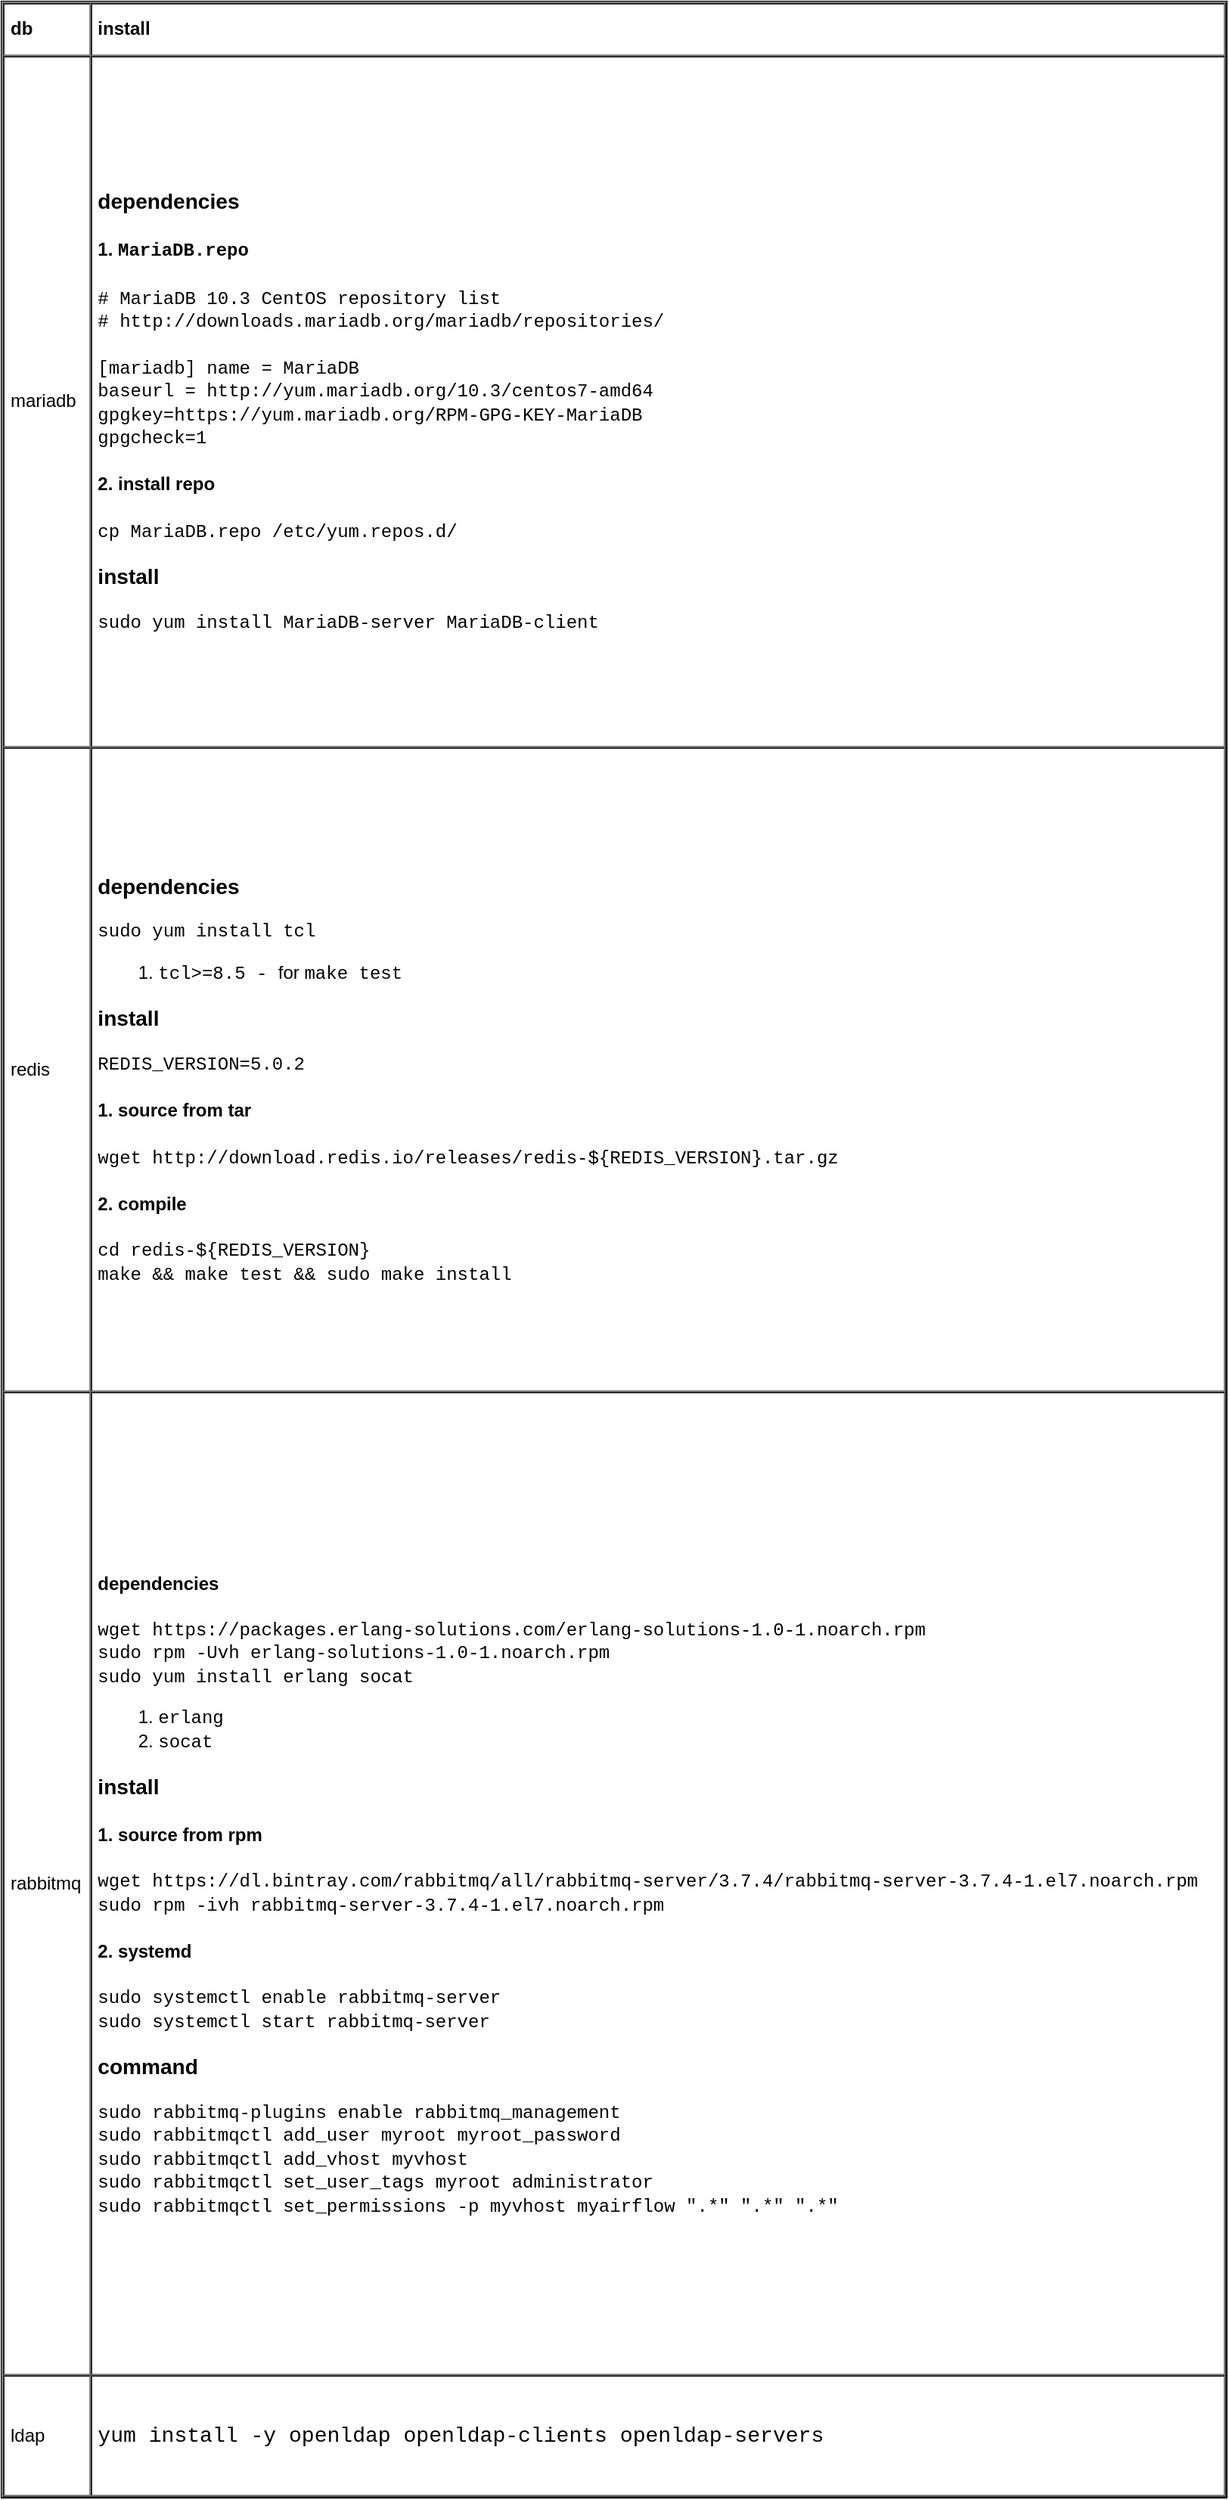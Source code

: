 <mxfile version="13.1.3" pages="5">
    <diagram id="bLB-15KIItHZLIwzvUtw" name="install">
        <mxGraphModel dx="822" dy="480" grid="1" gridSize="10" guides="1" tooltips="1" connect="1" arrows="1" fold="1" page="1" pageScale="1" pageWidth="827" pageHeight="1169" math="0" shadow="0">
            <root>
                <mxCell id="r4bx7zmuQvU5lQe_M6j6-0"/>
                <mxCell id="r4bx7zmuQvU5lQe_M6j6-1" parent="r4bx7zmuQvU5lQe_M6j6-0"/>
                <mxCell id="QrZE1w03IrAIoicb0JWs-0" value="&lt;table cellpadding=&quot;4&quot; cellspacing=&quot;0&quot; border=&quot;1&quot; style=&quot;font-size: 1em ; width: 100% ; height: 100%&quot;&gt;&lt;tbody&gt;&lt;tr&gt;&lt;th&gt;db&lt;/th&gt;&lt;th&gt;install&lt;/th&gt;&lt;/tr&gt;&lt;tr&gt;&lt;td&gt;mariadb&lt;/td&gt;&lt;td&gt;&lt;h3&gt;dependencies&lt;/h3&gt;&lt;h4&gt;1. &lt;font face=&quot;Courier New&quot;&gt;MariaDB.repo&lt;/font&gt;&lt;/h4&gt;&lt;div&gt;&lt;font face=&quot;Courier New&quot;&gt;# MariaDB 10.3 CentOS repository list&lt;/font&gt;&lt;/div&gt;&lt;div&gt;&lt;font face=&quot;Courier New&quot;&gt;# http://downloads.mariadb.org/mariadb/repositories/&lt;/font&gt;&lt;/div&gt;&lt;div&gt;&lt;font face=&quot;Courier New&quot;&gt;&lt;br&gt;&lt;/font&gt;&lt;/div&gt;&lt;div&gt;&lt;font face=&quot;Courier New&quot;&gt;[mariadb] name = MariaDB&lt;/font&gt;&lt;/div&gt;&lt;div&gt;&lt;font face=&quot;Courier New&quot;&gt;baseurl = http://yum.mariadb.org/10.3/centos7-amd64&amp;nbsp;&lt;/font&gt;&lt;/div&gt;&lt;div&gt;&lt;font face=&quot;Courier New&quot;&gt;gpgkey=https://yum.mariadb.org/RPM-GPG-KEY-MariaDB&lt;/font&gt;&lt;/div&gt;&lt;div&gt;&lt;font face=&quot;Courier New&quot;&gt;gpgcheck=1&lt;/font&gt;&lt;/div&gt;&lt;h4&gt;2. install repo&lt;/h4&gt;&lt;div&gt;&lt;font face=&quot;Courier New&quot;&gt;cp MariaDB.repo /etc/yum.repos.d/&lt;/font&gt;&lt;/div&gt;&lt;h3&gt;install&lt;/h3&gt;&lt;div&gt;&lt;font face=&quot;Courier New&quot;&gt;sudo yum install MariaDB-server MariaDB-client&lt;/font&gt;&lt;br&gt;&lt;/div&gt;&lt;/td&gt;&lt;/tr&gt;&lt;tr&gt;&lt;td&gt;redis&lt;/td&gt;&lt;td&gt;&lt;h3&gt;dependencies&lt;/h3&gt;&lt;div&gt;&lt;span style=&quot;font-family: &amp;#34;courier new&amp;#34; ; font-size: 1em&quot;&gt;sudo yum install tcl&lt;/span&gt;&lt;br&gt;&lt;/div&gt;&lt;div&gt;&lt;ol&gt;&lt;li&gt;&lt;font face=&quot;Courier New&quot;&gt;tcl&amp;gt;=8.5 - &lt;/font&gt;for &lt;font face=&quot;Courier New&quot;&gt;make test&lt;br&gt;&lt;/font&gt;&lt;/li&gt;&lt;/ol&gt;&lt;/div&gt;&lt;h3&gt;install&lt;/h3&gt;&lt;div&gt;&lt;font face=&quot;Courier New&quot;&gt;REDIS_VERSION=5.0.2&lt;/font&gt;&lt;/div&gt;&lt;h4&gt;1. source from tar&lt;/h4&gt;&lt;div&gt;&lt;font face=&quot;Courier New&quot;&gt;wget http://download.redis.io/releases/redis-${REDIS_VERSION}.tar.gz&lt;br&gt;&lt;/font&gt;&lt;/div&gt;&lt;h4&gt;2. compile&lt;/h4&gt;&lt;div&gt;&lt;font face=&quot;Courier New&quot;&gt;cd redis-${REDIS_VERSION}&lt;/font&gt;&lt;/div&gt;&lt;div&gt;&lt;font face=&quot;Courier New&quot;&gt;make &amp;amp;&amp;amp; make test &amp;amp;&amp;amp; sudo make install&lt;/font&gt;&lt;/div&gt;&lt;/td&gt;&lt;/tr&gt;&lt;tr&gt;&lt;td&gt;rabbitmq&lt;/td&gt;&lt;td&gt;&lt;h4&gt;dependencies&lt;/h4&gt;&lt;div&gt;&lt;font face=&quot;Courier New&quot;&gt;wget https://packages.erlang-solutions.com/erlang-solutions-1.0-1.noarch.rpm&lt;/font&gt;&lt;/div&gt;&lt;div&gt;&lt;font face=&quot;Courier New&quot;&gt;sudo rpm -Uvh erlang-solutions-1.0-1.noarch.rpm&lt;/font&gt;&lt;br&gt;&lt;/div&gt;&lt;div&gt;&lt;font face=&quot;Courier New&quot;&gt;sudo yum install erlang socat&lt;br&gt;&lt;/font&gt;&lt;/div&gt;&lt;div&gt;&lt;ol&gt;&lt;li&gt;&lt;span style=&quot;font-family: &amp;#34;courier new&amp;#34; ; font-size: 1em&quot;&gt;erlang&lt;/span&gt;&lt;br&gt;&lt;/li&gt;&lt;li&gt;&lt;span style=&quot;font-family: &amp;#34;courier new&amp;#34; ; font-size: 1em&quot;&gt;socat&lt;/span&gt;&lt;/li&gt;&lt;/ol&gt;&lt;h3&gt;install&lt;/h3&gt;&lt;/div&gt;&lt;h4&gt;1. source from rpm&lt;/h4&gt;&lt;div&gt;&lt;font face=&quot;Courier New&quot;&gt;wget https://dl.bintray.com/rabbitmq/all/rabbitmq-server/3.7.4/rabbitmq-server-3.7.4-1.el7.noarch.rpm&lt;br&gt;&lt;/font&gt;&lt;/div&gt;&lt;div&gt;&lt;font face=&quot;Courier New&quot;&gt;sudo rpm -ivh rabbitmq-server-3.7.4-1.el7.noarch.rpm&lt;/font&gt;&lt;/div&gt;&lt;h4&gt;2. systemd&lt;/h4&gt;&lt;div&gt;&lt;div&gt;&lt;font face=&quot;Courier New&quot;&gt;sudo systemctl enable rabbitmq-server&lt;/font&gt;&lt;/div&gt;&lt;div&gt;&lt;font face=&quot;Courier New&quot;&gt;sudo systemctl start rabbitmq-server&lt;/font&gt;&lt;/div&gt;&lt;/div&gt;&lt;h3&gt;command&lt;/h3&gt;&lt;div&gt;&lt;font face=&quot;Courier New&quot;&gt;sudo rabbitmq-plugins enable rabbitmq_management&lt;/font&gt;&lt;/div&gt;&lt;div&gt;&lt;font face=&quot;Courier New&quot;&gt;sudo rabbitmqctl add_user myroot myroot_password&lt;/font&gt;&lt;/div&gt;&lt;div&gt;&lt;span style=&quot;font-family: &amp;#34;courier new&amp;#34;&quot;&gt;sudo rabbitmqctl add_vhost myvhost&lt;/span&gt;&lt;font face=&quot;Courier New&quot;&gt;&lt;br&gt;&lt;/font&gt;&lt;/div&gt;&lt;div&gt;&lt;font face=&quot;Courier New&quot;&gt;sudo rabbitmqctl set_user_tags myroot administrator&lt;/font&gt;&lt;br&gt;&lt;/div&gt;&lt;div&gt;&lt;span style=&quot;font-family: &amp;#34;courier new&amp;#34;&quot;&gt;sudo rabbitmqctl set_permissions -p myvhost myairflow &quot;.*&quot; &quot;.*&quot; &quot;.*&quot;&lt;/span&gt;&lt;/div&gt;&lt;/td&gt;&lt;/tr&gt;&lt;tr&gt;&lt;td&gt;ldap&lt;/td&gt;&lt;td&gt;&lt;h3&gt;&lt;span style=&quot;font-family: &amp;#34;courier new&amp;#34; ; font-size: 1em ; font-weight: normal&quot;&gt;yum install -y openldap openldap-clients openldap-servers&lt;/span&gt;&lt;br&gt;&lt;/h3&gt;&lt;/td&gt;&lt;/tr&gt;&lt;/tbody&gt;&lt;/table&gt; " style="verticalAlign=top;align=left;overflow=fill;fontSize=12;fontFamily=Helvetica;html=1" parent="r4bx7zmuQvU5lQe_M6j6-1" vertex="1">
                    <mxGeometry x="10" y="10" width="810" height="1650" as="geometry"/>
                </mxCell>
            </root>
        </mxGraphModel>
    </diagram>
    <diagram id="qs0QUAytXHS2nKGxKQSG" name="mariadb-config">
        <mxGraphModel dx="822" dy="480" grid="1" gridSize="10" guides="1" tooltips="1" connect="1" arrows="1" fold="1" page="1" pageScale="1" pageWidth="827" pageHeight="1169" math="0" shadow="0">
            <root>
                <mxCell id="29MXGs88AO1VGB2FE-rs-0"/>
                <mxCell id="29MXGs88AO1VGB2FE-rs-1" parent="29MXGs88AO1VGB2FE-rs-0"/>
                <mxCell id="451GmTiY2wvtwt0KklQe-0" value="&lt;table cellpadding=&quot;4&quot; cellspacing=&quot;0&quot; border=&quot;1&quot; style=&quot;font-size: 1em ; width: 100% ; height: 100%&quot;&gt;&lt;tbody&gt;&lt;tr&gt;&lt;th&gt;config&lt;/th&gt;&lt;th&gt;contents&lt;/th&gt;&lt;/tr&gt;&lt;tr&gt;&lt;td&gt;basic&lt;/td&gt;&lt;td&gt;&lt;h3&gt;initial mariadb&lt;/h3&gt;&lt;h4&gt;1. start server&lt;/h4&gt;&lt;div&gt;&lt;span style=&quot;font-family: &amp;#34;courier new&amp;#34; ; font-size: 1em&quot;&gt;sudo systemctl start mariadb.service&lt;/span&gt;&lt;br&gt;&lt;h4&gt;2. secure config&lt;/h4&gt;&lt;/div&gt;&lt;div&gt;&lt;span style=&quot;font-family: &amp;#34;courier new&amp;#34; ; font-size: 1em&quot;&gt;mysql_secure_installation&lt;/span&gt;&lt;/div&gt;&lt;h4&gt;&lt;span style=&quot;font-size: 1em&quot;&gt;3. change datapath and port optionally&lt;/span&gt;&lt;/h4&gt;&lt;div&gt;&lt;span style=&quot;font-size: 1em&quot;&gt;&lt;font face=&quot;Courier New&quot;&gt;MARIADB_DATA_HOME=/mariadb/home&lt;/font&gt;&lt;/span&gt;&lt;/div&gt;&lt;div&gt;&lt;ol&gt;&lt;li&gt;&lt;font face=&quot;Courier New&quot;&gt;mysql -u root -p -e &quot;select @@datadir, @@port&quot;&lt;/font&gt;&lt;/li&gt;&lt;li&gt;&lt;font face=&quot;Courier New&quot;&gt;sudo chown -R mysql: ${MARIADB_DATA_HOME}&lt;/font&gt;&lt;br&gt;&lt;/li&gt;&lt;li&gt;&lt;font face=&quot;Courier New&quot;&gt;sudo cp -R -p /var/lib/mysql/* ${MARIADB_DATA_HOME}&lt;br&gt;&lt;/font&gt;&lt;/li&gt;&lt;/ol&gt;&lt;div&gt;may need selinux settings for centos:&lt;/div&gt;&lt;div&gt;&lt;br&gt;&lt;/div&gt;&lt;div&gt;&lt;font face=&quot;Courier New&quot;&gt;sudo semanage fcontext -a -t mysqld_db_t &quot;${&lt;/font&gt;&lt;span style=&quot;font-family: &amp;#34;courier new&amp;#34;&quot;&gt;MARIADB_DATA_HOME&lt;/span&gt;&lt;font face=&quot;Courier New&quot;&gt;}(/.*)?&quot;&lt;br&gt;&lt;/font&gt;&lt;/div&gt;&lt;div&gt;&lt;font face=&quot;Courier New&quot;&gt;sudo restorecon -R ${&lt;/font&gt;&lt;span style=&quot;font-family: &amp;#34;courier new&amp;#34;&quot;&gt;MARIADB_DATA_HOME&lt;/span&gt;&lt;font face=&quot;Courier New&quot;&gt;}&lt;/font&gt;&lt;br&gt;&lt;/div&gt;&lt;div&gt;&lt;h4&gt;&lt;span style=&quot;font-size: 1em&quot;&gt;4. change port optionally&lt;/span&gt;&lt;/h4&gt;&lt;/div&gt;&lt;div&gt;&lt;font face=&quot;Courier New&quot;&gt;MARIADB_PORT=3308(3306 default)&lt;/font&gt;&lt;/div&gt;&lt;div&gt;&lt;ol&gt;&lt;li&gt;&lt;span style=&quot;font-size: 1em&quot;&gt;config file&amp;nbsp;&lt;/span&gt;&lt;font face=&quot;Courier New&quot; style=&quot;font-size: 1em&quot;&gt;/etc/my.cnf.d/server.cnf&lt;/font&gt;&lt;/li&gt;&lt;/ol&gt;&lt;div&gt;may need additional settings:&lt;/div&gt;&lt;/div&gt;&lt;div&gt;&lt;br&gt;&lt;/div&gt;&lt;div&gt;&lt;font face=&quot;Courier New&quot;&gt;sudo yum install policycoreutils-python&lt;br&gt;&lt;/font&gt;&lt;/div&gt;&lt;div&gt;&lt;font face=&quot;Courier New&quot;&gt;sudo semanage port -a -t mysqld_port_t -p tcp ${MARIADB_PORT}&lt;br&gt;&lt;/font&gt;&lt;/div&gt;&lt;h3&gt;config files&lt;/h3&gt;&lt;/div&gt;&lt;div&gt;&lt;ol&gt;&lt;li&gt;&lt;font face=&quot;courier new&quot;&gt;/etc/my.cnf&lt;/font&gt;&lt;br&gt;&lt;/li&gt;&lt;li&gt;&lt;font face=&quot;courier new&quot;&gt;/etc/my.cnf.d/server.cnf&lt;br&gt;&lt;/font&gt;&lt;/li&gt;&lt;li&gt;&lt;font face=&quot;courier new&quot;&gt;~/.my.cnf&lt;br&gt;&lt;/font&gt;&lt;/li&gt;&lt;/ol&gt;&lt;/div&gt;&lt;/td&gt;&lt;/tr&gt;&lt;tr&gt;&lt;td&gt;/etc/my.cnf&lt;/td&gt;&lt;td&gt;&lt;font face=&quot;Courier New&quot;&gt;[client-server]&lt;br&gt;&lt;br&gt;[mysqld]&lt;br&gt;datadir=${MARIADB_DATA_HOME}&lt;br&gt;socket=&lt;/font&gt;${&lt;span style=&quot;font-family: &amp;#34;courier new&amp;#34;&quot;&gt;MARIADB_DATA_HOME}&lt;/span&gt;&lt;font face=&quot;Courier New&quot;&gt;/mysql.sock&lt;br&gt;&lt;br&gt;[client]&lt;br&gt;socket=&lt;/font&gt;${&lt;span style=&quot;font-family: &amp;#34;courier new&amp;#34;&quot;&gt;MARIADB_DATA_HOME}&lt;/span&gt;&lt;font face=&quot;Courier New&quot;&gt;/mysql.sock&lt;br&gt;&lt;br&gt;!includedir /etc/my.cnf.d&lt;/font&gt;&lt;br&gt;&lt;/td&gt;&lt;/tr&gt;&lt;tr&gt;&lt;td&gt;/etc/my.cnf.d/server.cnf&lt;br&gt;&lt;/td&gt;&lt;td&gt;&lt;font face=&quot;Courier New&quot;&gt;[mysqld]&lt;br&gt;port=3308&lt;/font&gt;&lt;br&gt;&lt;/td&gt;&lt;/tr&gt;&lt;tr&gt;&lt;td&gt;~/.my.cnf&lt;br&gt;&lt;/td&gt;&lt;td&gt;&lt;font face=&quot;Courier New&quot;&gt;[clienthost1] # or [client]&lt;/font&gt;&lt;br style=&quot;font-family: &amp;#34;courier new&amp;#34;&quot;&gt;&lt;span style=&quot;font-family: &amp;#34;courier new&amp;#34;&quot;&gt;host=localhost&lt;br&gt;&lt;/span&gt;&lt;font face=&quot;Courier New&quot;&gt;port=port&lt;br&gt;socket=/tmp/mysql.sock&lt;br&gt;&lt;/font&gt;&lt;span style=&quot;font-family: &amp;#34;courier new&amp;#34;&quot;&gt;database=dbname&lt;/span&gt;&lt;font face=&quot;Courier New&quot;&gt;&lt;br&gt;user=username&lt;br&gt;password=passwd&lt;br&gt;&lt;br&gt;[clienthost2]&lt;br&gt;...&lt;br&gt;&lt;br&gt;# connect to mysql&lt;br&gt;#&amp;nbsp;mysql --defaults-group-suffix=host1&lt;/font&gt;&lt;/td&gt;&lt;/tr&gt;&lt;/tbody&gt;&lt;/table&gt; " style="verticalAlign=top;align=left;overflow=fill;fontSize=12;fontFamily=Helvetica;html=1" parent="29MXGs88AO1VGB2FE-rs-1" vertex="1">
                    <mxGeometry x="19" y="15" width="771" height="1045" as="geometry"/>
                </mxCell>
            </root>
        </mxGraphModel>
    </diagram>
    <diagram id="DSATgfqD7Z32CIduniQ1" name="mariadb-cmd">
        <mxGraphModel dx="822" dy="480" grid="1" gridSize="10" guides="1" tooltips="1" connect="1" arrows="1" fold="1" page="1" pageScale="1" pageWidth="827" pageHeight="1169" math="0" shadow="0">
            <root>
                <mxCell id="ZN6FDCZ_Gpi1RWRekCws-0"/>
                <mxCell id="ZN6FDCZ_Gpi1RWRekCws-1" parent="ZN6FDCZ_Gpi1RWRekCws-0"/>
                <mxCell id="ZN6FDCZ_Gpi1RWRekCws-2" value="&lt;table cellpadding=&quot;4&quot; cellspacing=&quot;0&quot; border=&quot;1&quot; style=&quot;font-size: 1em ; width: 100% ; height: 100%&quot;&gt;&lt;tbody&gt;&lt;tr&gt;&lt;th&gt;command&lt;/th&gt;&lt;th&gt;contents&lt;/th&gt;&lt;/tr&gt;&lt;tr&gt;&lt;td&gt;database&lt;/td&gt;&lt;td&gt;&lt;font face=&quot;Courier New&quot;&gt;create database flow default character set utf8 default collate utf8_bin&lt;br&gt;&lt;/font&gt;&lt;/td&gt;&lt;/tr&gt;&lt;tr&gt;&lt;td&gt;user&lt;/td&gt;&lt;td&gt;&lt;font face=&quot;Courier New&quot;&gt;create user flow identified by 'flow'&lt;/font&gt;;&lt;br&gt;&lt;/td&gt;&lt;/tr&gt;&lt;tr&gt;&lt;td&gt;&lt;span style=&quot;font-size: 1em&quot;&gt;privilege&lt;/span&gt;&lt;br&gt;&lt;/td&gt;&lt;td&gt;&lt;ol&gt;&lt;li&gt;&lt;font face=&quot;Courier New&quot;&gt;grant all privileges on flow.* to 'flow'@'%'&lt;/font&gt;&lt;/li&gt;&lt;li&gt;&lt;font face=&quot;Courier New&quot;&gt;flush privileges&lt;/font&gt;&lt;/li&gt;&lt;li&gt;&lt;font face=&quot;Courier New&quot;&gt;show grants for 'flow'&lt;/font&gt;&lt;/li&gt;&lt;/ol&gt;&lt;/td&gt;&lt;/tr&gt;&lt;/tbody&gt;&lt;/table&gt; " style="verticalAlign=top;align=left;overflow=fill;fontSize=12;fontFamily=Helvetica;html=1" parent="ZN6FDCZ_Gpi1RWRekCws-1" vertex="1">
                    <mxGeometry x="10" y="10" width="640" height="160" as="geometry"/>
                </mxCell>
            </root>
        </mxGraphModel>
    </diagram>
    <diagram id="xYzebbG3YqSb4Mc0uyl1" name="redis-config">
        <mxGraphModel dx="822" dy="480" grid="1" gridSize="10" guides="1" tooltips="1" connect="1" arrows="1" fold="1" page="1" pageScale="1" pageWidth="827" pageHeight="1169" math="0" shadow="0">
            <root>
                <mxCell id="r9fxNbn0moQk2Eb3bH_6-0"/>
                <mxCell id="r9fxNbn0moQk2Eb3bH_6-1" parent="r9fxNbn0moQk2Eb3bH_6-0"/>
                <mxCell id="gzwgvk20JJHIbi_nv1Y5-0" value="&lt;table cellpadding=&quot;4&quot; cellspacing=&quot;0&quot; border=&quot;1&quot; style=&quot;font-size: 1em ; width: 100% ; height: 100%&quot;&gt;&lt;tbody&gt;&lt;tr&gt;&lt;th&gt;config&lt;/th&gt;&lt;th&gt;contents&lt;/th&gt;&lt;/tr&gt;&lt;tr&gt;&lt;td&gt;basic&lt;/td&gt;&lt;td&gt;&lt;h3&gt;add user redis&lt;/h3&gt;&lt;div&gt;&lt;font face=&quot;Courier New&quot;&gt;REDIS_HOME=/REDIS/HOME&lt;/font&gt;&lt;/div&gt;&lt;div&gt;&lt;font face=&quot;Courier New&quot;&gt;REDIS_DATA_HOME=${REDIS_HOME}/data&lt;/font&gt;&lt;/div&gt;&lt;div&gt;&lt;ol&gt;&lt;li&gt;&lt;font face=&quot;Courier New&quot;&gt;sudo adduser redis -M&lt;/font&gt;&lt;/li&gt;&lt;li&gt;&lt;font face=&quot;Courier New&quot;&gt;sudo passwd redis&lt;/font&gt;&lt;/li&gt;&lt;li&gt;&lt;font face=&quot;Courier New&quot;&gt;mkdir -p ${REDIS_HOME} ${REDIS_DATA_HOME}&lt;/font&gt;&lt;/li&gt;&lt;li&gt;&lt;font face=&quot;Courier New&quot;&gt;sudo chown -R redis: ${REDIS_HOME}&lt;/font&gt;&lt;/li&gt;&lt;li&gt;&lt;font face=&quot;Courier New&quot;&gt;sudo usermod -d ${MY_REDIS_HOME} redis&lt;br&gt;&lt;/font&gt;&lt;/li&gt;&lt;/ol&gt;&lt;h3&gt;config files&lt;/h3&gt;&lt;/div&gt;&lt;div&gt;&lt;ol&gt;&lt;li&gt;&lt;font face=&quot;Courier New&quot;&gt;cp redis.conf /etc/redis/redis.conf&lt;/font&gt;&lt;/li&gt;&lt;li&gt;&lt;font face=&quot;Courier New&quot;&gt;cp redis.service /&lt;/font&gt;&lt;span&gt;&lt;font face=&quot;Courier New&quot;&gt;usr/lib/systemd/system/&lt;/font&gt;&lt;/span&gt;&lt;/li&gt;&lt;/ol&gt;&lt;/div&gt;&lt;/td&gt;&lt;/tr&gt;&lt;tr&gt;&lt;td&gt;redis.conf&lt;/td&gt;&lt;td&gt;&lt;font face=&quot;Courier New&quot;&gt;daemonize yes &lt;br&gt;supervised systemd &lt;br&gt;dir ${REDIS_DATA_HOME}&amp;nbsp;&lt;br&gt;tcp-backlog 511 # &lt;/font&gt;change according to system&lt;br&gt;&lt;/td&gt;&lt;/tr&gt;&lt;tr&gt;&lt;td&gt;redis.service&lt;/td&gt;&lt;td&gt;&lt;font face=&quot;Courier New&quot;&gt;[Unit]&lt;br&gt;Description=Redis In-Memory Data Store&lt;br&gt;After=network.target&lt;br&gt;&lt;br&gt;[Service]&lt;br&gt;User=redis&lt;br&gt;Group=redis&lt;br&gt;Type=forking&lt;br&gt;ExecStart=/usr/local/bin/redis-server /etc/redis/redis.conf&lt;br&gt;ExecStop=/usr/local/bin/redis-cli shutdown&lt;br&gt;Restart=always&lt;br&gt;&lt;br&gt;[Install]&lt;br&gt;WantedBy=multi-user.target&lt;/font&gt;&lt;br&gt;&lt;/td&gt;&lt;/tr&gt;&lt;tr&gt;&lt;td&gt;notes&lt;/td&gt;&lt;td&gt;&lt;h3&gt;1.&amp;nbsp;have Transparent Huge Pages support enabled&lt;/h3&gt;&lt;div&gt;execute the following, and then put them into &lt;font face=&quot;Courier New&quot;&gt;/etc/rc.local&lt;/font&gt;&lt;/div&gt;&lt;div&gt;&lt;br&gt;&lt;/div&gt;&lt;div&gt;&lt;font face=&quot;Courier New&quot;&gt;echo never &amp;gt; /sys/kernel/mm/transparent_hugepage/enabled&lt;/font&gt;&lt;/div&gt;&lt;div&gt;&lt;font face=&quot;Courier New&quot;&gt;echo never &amp;gt; /sys/kernel/mm/transparent_hugepage/defrag&lt;/font&gt;&lt;br&gt;&lt;/div&gt;&lt;/td&gt;&lt;/tr&gt;&lt;/tbody&gt;&lt;/table&gt; " style="verticalAlign=top;align=left;overflow=fill;fontSize=12;fontFamily=Helvetica;html=1" parent="r9fxNbn0moQk2Eb3bH_6-1" vertex="1">
                    <mxGeometry x="10" y="10" width="700" height="690" as="geometry"/>
                </mxCell>
            </root>
        </mxGraphModel>
    </diagram>
    <diagram id="1n5NCZ7kqnO2Zj7uNcTF" name="ldap-config">
        <mxGraphModel dx="822" dy="480" grid="1" gridSize="10" guides="1" tooltips="1" connect="1" arrows="1" fold="1" page="1" pageScale="1" pageWidth="827" pageHeight="1169" math="0" shadow="0">
            <root>
                <mxCell id="3iVzXpbfz4fi8MeWtKgZ-0"/>
                <mxCell id="3iVzXpbfz4fi8MeWtKgZ-1" parent="3iVzXpbfz4fi8MeWtKgZ-0"/>
                <mxCell id="FfsMPfPMZELSwQ0Qb_B--0" value="&lt;table cellpadding=&quot;4&quot; cellspacing=&quot;0&quot; border=&quot;1&quot; style=&quot;font-size: 1em ; width: 100% ; height: 100%&quot;&gt;&lt;tbody&gt;&lt;tr&gt;&lt;th&gt;config&lt;/th&gt;&lt;th&gt;contents&lt;/th&gt;&lt;/tr&gt;&lt;tr&gt;&lt;td&gt;basic&lt;/td&gt;&lt;td&gt;&lt;h3&gt;update password&lt;/h3&gt;&lt;h4&gt;1.&amp;nbsp;&lt;span style=&quot;font-size: 1em&quot;&gt;generates password&lt;/span&gt;&lt;/h4&gt;&lt;div&gt;&lt;span style=&quot;font-family: &amp;#34;courier new&amp;#34; ; font-size: 1em&quot;&gt;slappasswd&lt;/span&gt;&lt;/div&gt;&lt;div&gt;&lt;h4&gt;&lt;font face=&quot;Courier New&quot;&gt;2.&amp;nbsp;&lt;/font&gt;&lt;span style=&quot;font-size: 1em&quot;&gt;update the&amp;nbsp;&lt;/span&gt;&lt;font face=&quot;Courier New&quot; style=&quot;font-size: 1em&quot;&gt;olcRootPW&lt;/font&gt;&lt;span style=&quot;font-size: 1em&quot;&gt;&amp;nbsp;value from &quot;1&quot; in&amp;nbsp;&lt;/span&gt;&lt;font face=&quot;Courier New&quot; style=&quot;font-size: 1em&quot;&gt;config.ldif&lt;/font&gt;&lt;font style=&quot;font-size: 1em&quot;&gt;, &lt;/font&gt;&lt;font face=&quot;Courier New&quot; style=&quot;font-size: 1em&quot;&gt;then&lt;/font&gt;&lt;/h4&gt;&lt;div&gt;&lt;span style=&quot;font-family: &amp;#34;courier new&amp;#34; ; font-size: 1em&quot;&gt;sudo ldapmodify -Q -Y EXTERNAL -H ldapi:/// -f config.ldif&lt;/span&gt;&lt;/div&gt;&lt;/div&gt;&lt;h3&gt;&lt;span style=&quot;font-size: 1em&quot;&gt;import schema&lt;/span&gt;&lt;/h3&gt;&lt;div&gt;&lt;span style=&quot;font-family: &amp;#34;courier new&amp;#34;&quot;&gt;for i in /etc/openldap/schema/*.ldif; do sudo ldapadd -Y EXTERNAL -H ldapi:/// -f $i;done&lt;/span&gt;&lt;/div&gt;&lt;h3&gt;test&lt;/h3&gt;&lt;div&gt;&lt;span style=&quot;font-family: &amp;#34;courier new&amp;#34;&quot;&gt;sudo slaptest -u&lt;/span&gt;&lt;br&gt;&lt;/div&gt;&lt;/td&gt;&lt;/tr&gt;&lt;tr&gt;&lt;td&gt;config.ldif&lt;/td&gt;&lt;td&gt;&lt;font face=&quot;Courier New&quot;&gt;dn: olcDatabase={2}hdb,cn=config&lt;br&gt;changetype: modify&lt;br&gt;replace: olcRootDN &lt;br&gt;olcRootDN: cn=admin,dc=zn,dc=com&lt;br&gt;-&lt;br&gt;replace: olcSuffix&lt;br&gt;olcSuffix: dc=zn,dc=com&lt;br&gt;-&lt;br&gt;replace: olcRootPW&lt;br&gt;olcRootPW: {SSHA}tx82Ps6erbeIFzR08Go7oeOjATkLxSuw&lt;br&gt;&lt;br&gt;dn: olcDatabase={1}monitor,cn=config&lt;br&gt;changetype: modify&lt;br&gt;replace: olcAccess&lt;br&gt;olcAccess: {0}to * by dn.base=&quot;gidNumber=0+uidNumber=0,cn=peercred,cn=external,cn=auth&quot;&lt;br&gt;&amp;nbsp; read by dn.base=&quot;cn=admin,dc=zn,dc=com&quot; read by * none&lt;/font&gt;&lt;/td&gt;&lt;/tr&gt;&lt;tr&gt;&lt;td&gt;command&lt;/td&gt;&lt;td&gt;&lt;font face=&quot;Courier New&quot;&gt;ldapadd -x -W -D &quot;cn=admin,dc=zn,dc=com&quot; -f base.ldif&lt;br&gt;ldapsearch -x -W -D &quot;cn=admin,dc=zn,dc=com&quot; -b &quot;dc=zn,dc=com&quot; &quot;(objectclass=*)&quot;&lt;/font&gt;&lt;br&gt;&lt;/td&gt;&lt;/tr&gt;&lt;/tbody&gt;&lt;/table&gt; " style="verticalAlign=top;align=left;overflow=fill;fontSize=12;fontFamily=Helvetica;html=1" parent="3iVzXpbfz4fi8MeWtKgZ-1" vertex="1">
                    <mxGeometry x="10" y="10" width="810" height="610" as="geometry"/>
                </mxCell>
            </root>
        </mxGraphModel>
    </diagram>
</mxfile>
